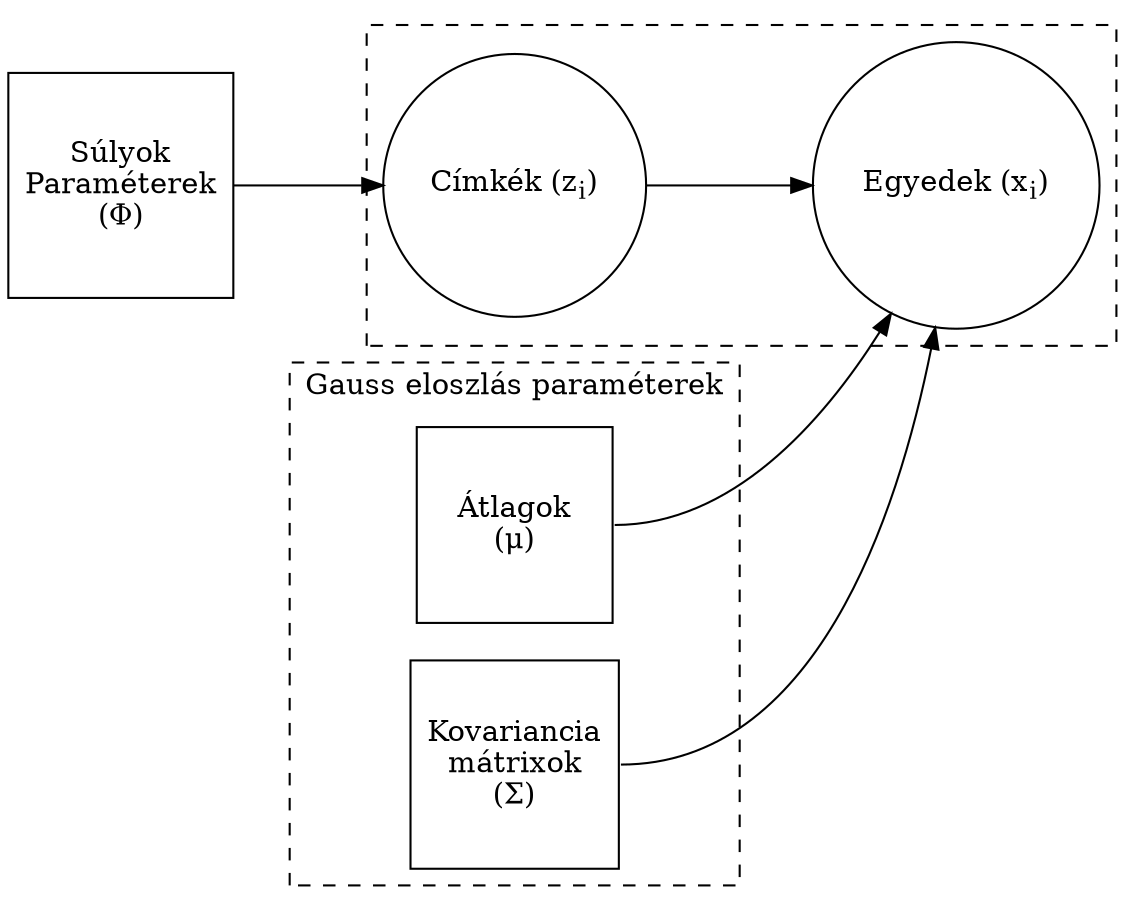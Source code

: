 digraph generative {
    graph [dpi=300]
    rankdir = "LR"

    weights [label="Súlyok\nParaméterek\n(Φ)", shape="square", width=1.3]

    subgraph cluster_1 {
        style="dashed"
        labels [label=<Címkék (z<sub>i</sub>)>, shape="circle"]
        instances [label=<Egyedek (x<sub>i</sub>)>, shape="circle"]
    }

    subgraph cluster_2 {
        style="dashed"
        label="Gauss eloszlás paraméterek"

        // Use rank=same to put nodes on the same horizontal level
        means [label="Átlagok\n(μ)", shape="square", width=1.3]
        covariances [label="Kovariancia\nmátrixok\n(Σ)", shape="square", width=1.3]
    }

    weights -> labels
    labels -> instances [splines="curved"]
    means:e -> instances
    covariances:e -> instances
}
